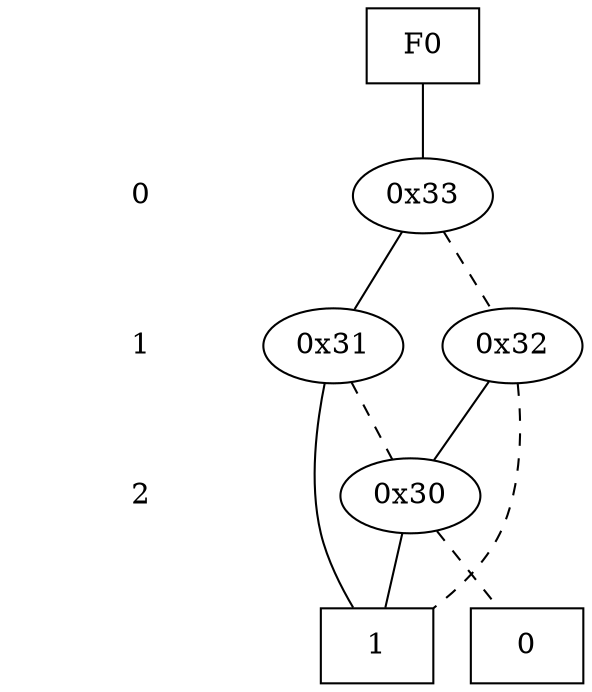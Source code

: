 digraph "DD" {
size = "7.5,10"
center = true;
edge [dir = none];
{ node [shape = plaintext];
  edge [style = invis];
  "CONST NODES" [style = invis];
" 0 " -> " 1 " -> " 2 " -> "CONST NODES"; 
}
{ rank = same; node [shape = box]; edge [style = invis];
"F0"; }
{ rank = same; " 0 ";
"0x33";
}
{ rank = same; " 1 ";
"0x31";
"0x32";
}
{ rank = same; " 2 ";
"0x30";
}
{ rank = same; "CONST NODES";
{ node [shape = box]; "0x26";
"0x25";
}
}
"F0" -> "0x33" [style = solid];
"0x33" -> "0x31";
"0x33" -> "0x32" [style = dashed];
"0x31" -> "0x25";
"0x31" -> "0x30" [style = dashed];
"0x32" -> "0x30";
"0x32" -> "0x25" [style = dashed];
"0x30" -> "0x25";
"0x30" -> "0x26" [style = dashed];
"0x26" [label = "0"];
"0x25" [label = "1"];
}

